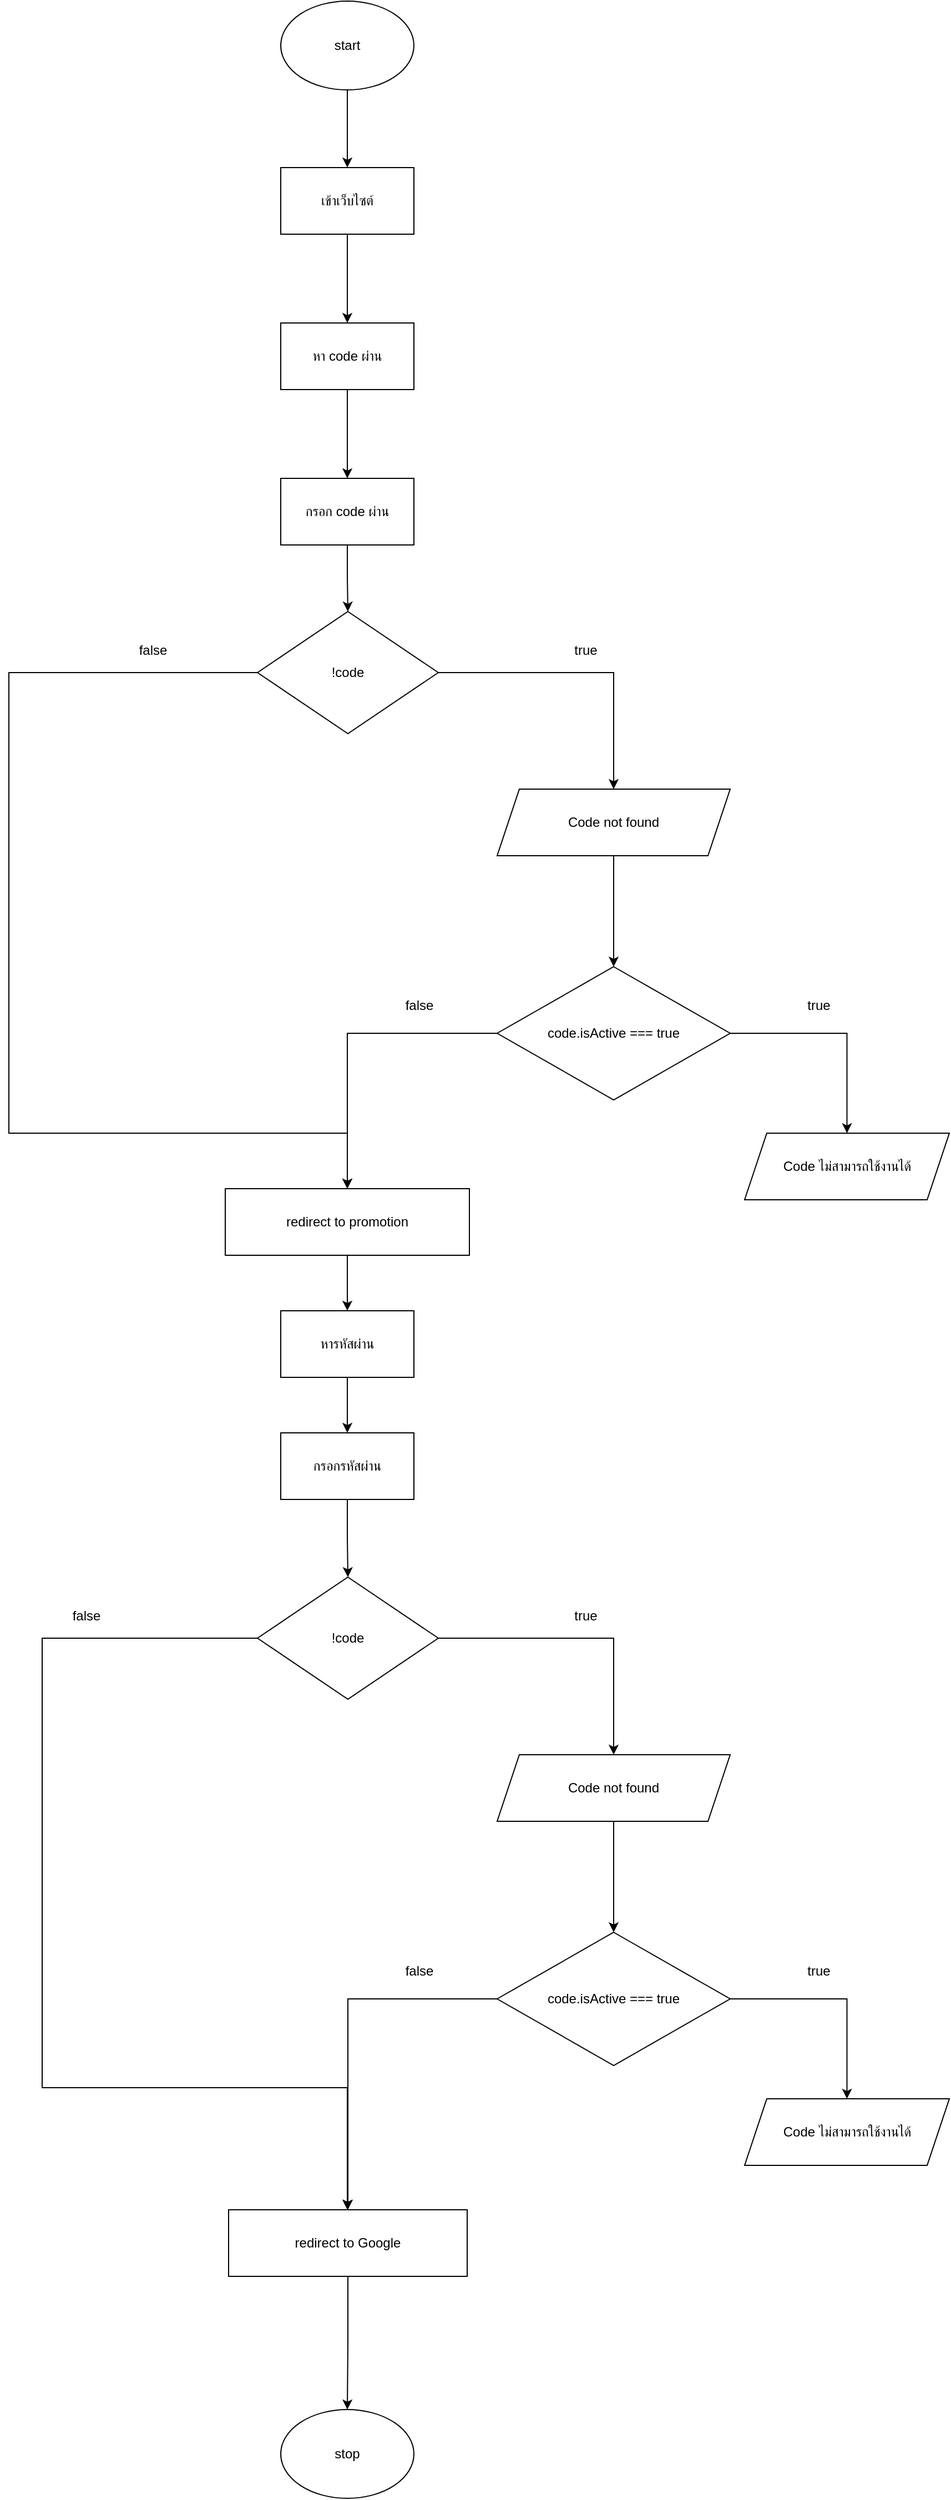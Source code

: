 <mxfile version="24.8.4">
  <diagram name="Page-1" id="PQCtOgOZkCl52Rzwc-RE">
    <mxGraphModel dx="1294" dy="830" grid="1" gridSize="10" guides="1" tooltips="1" connect="1" arrows="1" fold="1" page="1" pageScale="1" pageWidth="850" pageHeight="1100" math="0" shadow="0">
      <root>
        <mxCell id="0" />
        <mxCell id="1" parent="0" />
        <mxCell id="T8-hRBu4U-9MMjeLa-wW-7" value="" style="edgeStyle=orthogonalEdgeStyle;rounded=0;orthogonalLoop=1;jettySize=auto;html=1;" edge="1" parent="1" source="T8-hRBu4U-9MMjeLa-wW-1" target="T8-hRBu4U-9MMjeLa-wW-6">
          <mxGeometry relative="1" as="geometry" />
        </mxCell>
        <mxCell id="T8-hRBu4U-9MMjeLa-wW-1" value="start" style="ellipse;whiteSpace=wrap;html=1;" vertex="1" parent="1">
          <mxGeometry x="625" y="260" width="120" height="80" as="geometry" />
        </mxCell>
        <mxCell id="T8-hRBu4U-9MMjeLa-wW-9" value="" style="edgeStyle=orthogonalEdgeStyle;rounded=0;orthogonalLoop=1;jettySize=auto;html=1;" edge="1" parent="1" source="T8-hRBu4U-9MMjeLa-wW-6" target="T8-hRBu4U-9MMjeLa-wW-8">
          <mxGeometry relative="1" as="geometry" />
        </mxCell>
        <mxCell id="T8-hRBu4U-9MMjeLa-wW-6" value="เข้าเว็บไซต์" style="rounded=0;whiteSpace=wrap;html=1;" vertex="1" parent="1">
          <mxGeometry x="625" y="410" width="120" height="60" as="geometry" />
        </mxCell>
        <mxCell id="T8-hRBu4U-9MMjeLa-wW-11" value="" style="edgeStyle=orthogonalEdgeStyle;rounded=0;orthogonalLoop=1;jettySize=auto;html=1;" edge="1" parent="1" source="T8-hRBu4U-9MMjeLa-wW-8" target="T8-hRBu4U-9MMjeLa-wW-10">
          <mxGeometry relative="1" as="geometry" />
        </mxCell>
        <mxCell id="T8-hRBu4U-9MMjeLa-wW-8" value="หา code ผ่าน" style="rounded=0;whiteSpace=wrap;html=1;" vertex="1" parent="1">
          <mxGeometry x="625" y="550" width="120" height="60" as="geometry" />
        </mxCell>
        <mxCell id="T8-hRBu4U-9MMjeLa-wW-19" value="" style="edgeStyle=orthogonalEdgeStyle;rounded=0;orthogonalLoop=1;jettySize=auto;html=1;" edge="1" parent="1" source="T8-hRBu4U-9MMjeLa-wW-10" target="T8-hRBu4U-9MMjeLa-wW-18">
          <mxGeometry relative="1" as="geometry" />
        </mxCell>
        <mxCell id="T8-hRBu4U-9MMjeLa-wW-10" value="กรอก code ผ่าน" style="rounded=0;whiteSpace=wrap;html=1;" vertex="1" parent="1">
          <mxGeometry x="625" y="690" width="120" height="60" as="geometry" />
        </mxCell>
        <mxCell id="T8-hRBu4U-9MMjeLa-wW-15" value="" style="edgeStyle=orthogonalEdgeStyle;rounded=0;orthogonalLoop=1;jettySize=auto;html=1;" edge="1" parent="1" source="T8-hRBu4U-9MMjeLa-wW-12" target="T8-hRBu4U-9MMjeLa-wW-14">
          <mxGeometry relative="1" as="geometry" />
        </mxCell>
        <mxCell id="T8-hRBu4U-9MMjeLa-wW-12" value="redirect to&amp;nbsp;promotion" style="rounded=0;whiteSpace=wrap;html=1;" vertex="1" parent="1">
          <mxGeometry x="575" y="1330" width="220" height="60" as="geometry" />
        </mxCell>
        <mxCell id="T8-hRBu4U-9MMjeLa-wW-17" value="" style="edgeStyle=orthogonalEdgeStyle;rounded=0;orthogonalLoop=1;jettySize=auto;html=1;" edge="1" parent="1" source="T8-hRBu4U-9MMjeLa-wW-14" target="T8-hRBu4U-9MMjeLa-wW-16">
          <mxGeometry relative="1" as="geometry" />
        </mxCell>
        <mxCell id="T8-hRBu4U-9MMjeLa-wW-14" value="หารหัสผ่าน" style="rounded=0;whiteSpace=wrap;html=1;" vertex="1" parent="1">
          <mxGeometry x="625" y="1440" width="120" height="60" as="geometry" />
        </mxCell>
        <mxCell id="T8-hRBu4U-9MMjeLa-wW-72" value="" style="edgeStyle=orthogonalEdgeStyle;rounded=0;orthogonalLoop=1;jettySize=auto;html=1;" edge="1" parent="1" source="T8-hRBu4U-9MMjeLa-wW-16" target="T8-hRBu4U-9MMjeLa-wW-56">
          <mxGeometry relative="1" as="geometry" />
        </mxCell>
        <mxCell id="T8-hRBu4U-9MMjeLa-wW-16" value="กรอกรหัสผ่าน" style="rounded=0;whiteSpace=wrap;html=1;" vertex="1" parent="1">
          <mxGeometry x="625" y="1550" width="120" height="60" as="geometry" />
        </mxCell>
        <mxCell id="T8-hRBu4U-9MMjeLa-wW-25" value="" style="edgeStyle=orthogonalEdgeStyle;rounded=0;orthogonalLoop=1;jettySize=auto;html=1;" edge="1" parent="1" source="T8-hRBu4U-9MMjeLa-wW-18" target="T8-hRBu4U-9MMjeLa-wW-24">
          <mxGeometry relative="1" as="geometry" />
        </mxCell>
        <mxCell id="T8-hRBu4U-9MMjeLa-wW-52" style="edgeStyle=orthogonalEdgeStyle;rounded=0;orthogonalLoop=1;jettySize=auto;html=1;exitX=0;exitY=0.5;exitDx=0;exitDy=0;" edge="1" parent="1" source="T8-hRBu4U-9MMjeLa-wW-18" target="T8-hRBu4U-9MMjeLa-wW-12">
          <mxGeometry relative="1" as="geometry">
            <Array as="points">
              <mxPoint x="380" y="865" />
              <mxPoint x="380" y="1280" />
              <mxPoint x="685" y="1280" />
            </Array>
          </mxGeometry>
        </mxCell>
        <mxCell id="T8-hRBu4U-9MMjeLa-wW-18" value="!code" style="rhombus;whiteSpace=wrap;html=1;rounded=0;" vertex="1" parent="1">
          <mxGeometry x="604" y="810" width="163" height="110" as="geometry" />
        </mxCell>
        <mxCell id="T8-hRBu4U-9MMjeLa-wW-49" value="" style="edgeStyle=orthogonalEdgeStyle;rounded=0;orthogonalLoop=1;jettySize=auto;html=1;" edge="1" parent="1" source="T8-hRBu4U-9MMjeLa-wW-24" target="T8-hRBu4U-9MMjeLa-wW-26">
          <mxGeometry relative="1" as="geometry" />
        </mxCell>
        <mxCell id="T8-hRBu4U-9MMjeLa-wW-24" value="Code not found" style="shape=parallelogram;perimeter=parallelogramPerimeter;whiteSpace=wrap;html=1;fixedSize=1;rounded=0;" vertex="1" parent="1">
          <mxGeometry x="820" y="970" width="210" height="60" as="geometry" />
        </mxCell>
        <mxCell id="T8-hRBu4U-9MMjeLa-wW-29" value="" style="edgeStyle=orthogonalEdgeStyle;rounded=0;orthogonalLoop=1;jettySize=auto;html=1;" edge="1" parent="1" source="T8-hRBu4U-9MMjeLa-wW-26" target="T8-hRBu4U-9MMjeLa-wW-28">
          <mxGeometry relative="1" as="geometry" />
        </mxCell>
        <mxCell id="T8-hRBu4U-9MMjeLa-wW-51" style="edgeStyle=orthogonalEdgeStyle;rounded=0;orthogonalLoop=1;jettySize=auto;html=1;exitX=0;exitY=0.5;exitDx=0;exitDy=0;entryX=0.5;entryY=0;entryDx=0;entryDy=0;" edge="1" parent="1" source="T8-hRBu4U-9MMjeLa-wW-26" target="T8-hRBu4U-9MMjeLa-wW-12">
          <mxGeometry relative="1" as="geometry" />
        </mxCell>
        <mxCell id="T8-hRBu4U-9MMjeLa-wW-26" value="code.isActive === true" style="rhombus;whiteSpace=wrap;html=1;rounded=0;" vertex="1" parent="1">
          <mxGeometry x="820" y="1130" width="210" height="120" as="geometry" />
        </mxCell>
        <mxCell id="T8-hRBu4U-9MMjeLa-wW-28" value="Code ไม่สามารถใช้งานได้" style="shape=parallelogram;perimeter=parallelogramPerimeter;whiteSpace=wrap;html=1;fixedSize=1;rounded=0;" vertex="1" parent="1">
          <mxGeometry x="1043" y="1280" width="184.5" height="60" as="geometry" />
        </mxCell>
        <mxCell id="T8-hRBu4U-9MMjeLa-wW-34" value="stop" style="ellipse;whiteSpace=wrap;html=1;" vertex="1" parent="1">
          <mxGeometry x="625" y="2430" width="120" height="80" as="geometry" />
        </mxCell>
        <mxCell id="T8-hRBu4U-9MMjeLa-wW-38" value="false" style="text;html=1;align=center;verticalAlign=middle;whiteSpace=wrap;rounded=0;" vertex="1" parent="1">
          <mxGeometry x="480" y="830" width="60" height="30" as="geometry" />
        </mxCell>
        <mxCell id="T8-hRBu4U-9MMjeLa-wW-39" value="true" style="text;html=1;align=center;verticalAlign=middle;whiteSpace=wrap;rounded=0;" vertex="1" parent="1">
          <mxGeometry x="870" y="830" width="60" height="30" as="geometry" />
        </mxCell>
        <mxCell id="T8-hRBu4U-9MMjeLa-wW-40" value="true" style="text;html=1;align=center;verticalAlign=middle;whiteSpace=wrap;rounded=0;" vertex="1" parent="1">
          <mxGeometry x="1080" y="1150" width="60" height="30" as="geometry" />
        </mxCell>
        <mxCell id="T8-hRBu4U-9MMjeLa-wW-41" value="false" style="text;html=1;align=center;verticalAlign=middle;whiteSpace=wrap;rounded=0;" vertex="1" parent="1">
          <mxGeometry x="720" y="1150" width="60" height="30" as="geometry" />
        </mxCell>
        <mxCell id="T8-hRBu4U-9MMjeLa-wW-54" value="" style="edgeStyle=orthogonalEdgeStyle;rounded=0;orthogonalLoop=1;jettySize=auto;html=1;" edge="1" parent="1" source="T8-hRBu4U-9MMjeLa-wW-56" target="T8-hRBu4U-9MMjeLa-wW-58">
          <mxGeometry relative="1" as="geometry" />
        </mxCell>
        <mxCell id="T8-hRBu4U-9MMjeLa-wW-70" value="" style="edgeStyle=orthogonalEdgeStyle;rounded=0;orthogonalLoop=1;jettySize=auto;html=1;" edge="1" parent="1" source="T8-hRBu4U-9MMjeLa-wW-56" target="T8-hRBu4U-9MMjeLa-wW-69">
          <mxGeometry relative="1" as="geometry">
            <Array as="points">
              <mxPoint x="410" y="1735" />
              <mxPoint x="410" y="2140" />
              <mxPoint x="685" y="2140" />
            </Array>
          </mxGeometry>
        </mxCell>
        <mxCell id="T8-hRBu4U-9MMjeLa-wW-56" value="!code" style="rhombus;whiteSpace=wrap;html=1;rounded=0;" vertex="1" parent="1">
          <mxGeometry x="604" y="1680" width="163" height="110" as="geometry" />
        </mxCell>
        <mxCell id="T8-hRBu4U-9MMjeLa-wW-57" value="" style="edgeStyle=orthogonalEdgeStyle;rounded=0;orthogonalLoop=1;jettySize=auto;html=1;" edge="1" parent="1" source="T8-hRBu4U-9MMjeLa-wW-58" target="T8-hRBu4U-9MMjeLa-wW-61">
          <mxGeometry relative="1" as="geometry" />
        </mxCell>
        <mxCell id="T8-hRBu4U-9MMjeLa-wW-58" value="Code not found" style="shape=parallelogram;perimeter=parallelogramPerimeter;whiteSpace=wrap;html=1;fixedSize=1;rounded=0;" vertex="1" parent="1">
          <mxGeometry x="820" y="1840" width="210" height="60" as="geometry" />
        </mxCell>
        <mxCell id="T8-hRBu4U-9MMjeLa-wW-59" value="" style="edgeStyle=orthogonalEdgeStyle;rounded=0;orthogonalLoop=1;jettySize=auto;html=1;" edge="1" parent="1" source="T8-hRBu4U-9MMjeLa-wW-61" target="T8-hRBu4U-9MMjeLa-wW-62">
          <mxGeometry relative="1" as="geometry" />
        </mxCell>
        <mxCell id="T8-hRBu4U-9MMjeLa-wW-71" style="edgeStyle=orthogonalEdgeStyle;rounded=0;orthogonalLoop=1;jettySize=auto;html=1;entryX=0.5;entryY=0;entryDx=0;entryDy=0;" edge="1" parent="1" source="T8-hRBu4U-9MMjeLa-wW-61" target="T8-hRBu4U-9MMjeLa-wW-69">
          <mxGeometry relative="1" as="geometry" />
        </mxCell>
        <mxCell id="T8-hRBu4U-9MMjeLa-wW-61" value="code.isActive === true" style="rhombus;whiteSpace=wrap;html=1;rounded=0;" vertex="1" parent="1">
          <mxGeometry x="820" y="2000" width="210" height="120" as="geometry" />
        </mxCell>
        <mxCell id="T8-hRBu4U-9MMjeLa-wW-62" value="Code ไม่สามารถใช้งานได้" style="shape=parallelogram;perimeter=parallelogramPerimeter;whiteSpace=wrap;html=1;fixedSize=1;rounded=0;" vertex="1" parent="1">
          <mxGeometry x="1043" y="2150" width="184.5" height="60" as="geometry" />
        </mxCell>
        <mxCell id="T8-hRBu4U-9MMjeLa-wW-63" value="false" style="text;html=1;align=center;verticalAlign=middle;whiteSpace=wrap;rounded=0;" vertex="1" parent="1">
          <mxGeometry x="420" y="1700" width="60" height="30" as="geometry" />
        </mxCell>
        <mxCell id="T8-hRBu4U-9MMjeLa-wW-64" value="true" style="text;html=1;align=center;verticalAlign=middle;whiteSpace=wrap;rounded=0;" vertex="1" parent="1">
          <mxGeometry x="870" y="1700" width="60" height="30" as="geometry" />
        </mxCell>
        <mxCell id="T8-hRBu4U-9MMjeLa-wW-65" value="true" style="text;html=1;align=center;verticalAlign=middle;whiteSpace=wrap;rounded=0;" vertex="1" parent="1">
          <mxGeometry x="1080" y="2020" width="60" height="30" as="geometry" />
        </mxCell>
        <mxCell id="T8-hRBu4U-9MMjeLa-wW-66" value="false" style="text;html=1;align=center;verticalAlign=middle;whiteSpace=wrap;rounded=0;" vertex="1" parent="1">
          <mxGeometry x="720" y="2020" width="60" height="30" as="geometry" />
        </mxCell>
        <mxCell id="T8-hRBu4U-9MMjeLa-wW-73" style="edgeStyle=orthogonalEdgeStyle;rounded=0;orthogonalLoop=1;jettySize=auto;html=1;entryX=0.5;entryY=0;entryDx=0;entryDy=0;" edge="1" parent="1" source="T8-hRBu4U-9MMjeLa-wW-69" target="T8-hRBu4U-9MMjeLa-wW-34">
          <mxGeometry relative="1" as="geometry" />
        </mxCell>
        <mxCell id="T8-hRBu4U-9MMjeLa-wW-69" value="redirect to Google" style="whiteSpace=wrap;html=1;rounded=0;" vertex="1" parent="1">
          <mxGeometry x="578" y="2250" width="215" height="60" as="geometry" />
        </mxCell>
      </root>
    </mxGraphModel>
  </diagram>
</mxfile>
